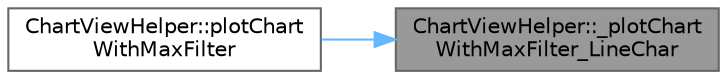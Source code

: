digraph "ChartViewHelper::_plotChartWithMaxFilter_LineChar"
{
 // LATEX_PDF_SIZE
  bgcolor="transparent";
  edge [fontname=Helvetica,fontsize=10,labelfontname=Helvetica,labelfontsize=10];
  node [fontname=Helvetica,fontsize=10,shape=box,height=0.2,width=0.4];
  rankdir="RL";
  Node1 [id="Node000001",label="ChartViewHelper::_plotChart\lWithMaxFilter_LineChar",height=0.2,width=0.4,color="gray40", fillcolor="grey60", style="filled", fontcolor="black",tooltip="فیلتر بالا گذر برای حالت پیوسته"];
  Node1 -> Node2 [id="edge1_Node000001_Node000002",dir="back",color="steelblue1",style="solid",tooltip=" "];
  Node2 [id="Node000002",label="ChartViewHelper::plotChart\lWithMaxFilter",height=0.2,width=0.4,color="grey40", fillcolor="white", style="filled",URL="$class_chart_view_helper.html#a7de649321e8d724b27a635423ea017b6",tooltip="فیلتربالا گذر برای داه‌ها"];
}
